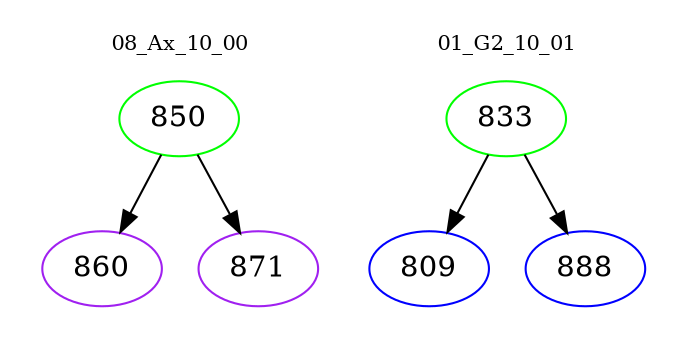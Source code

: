 digraph{
subgraph cluster_0 {
color = white
label = "08_Ax_10_00";
fontsize=10;
T0_850 [label="850", color="green"]
T0_850 -> T0_860 [color="black"]
T0_860 [label="860", color="purple"]
T0_850 -> T0_871 [color="black"]
T0_871 [label="871", color="purple"]
}
subgraph cluster_1 {
color = white
label = "01_G2_10_01";
fontsize=10;
T1_833 [label="833", color="green"]
T1_833 -> T1_809 [color="black"]
T1_809 [label="809", color="blue"]
T1_833 -> T1_888 [color="black"]
T1_888 [label="888", color="blue"]
}
}
